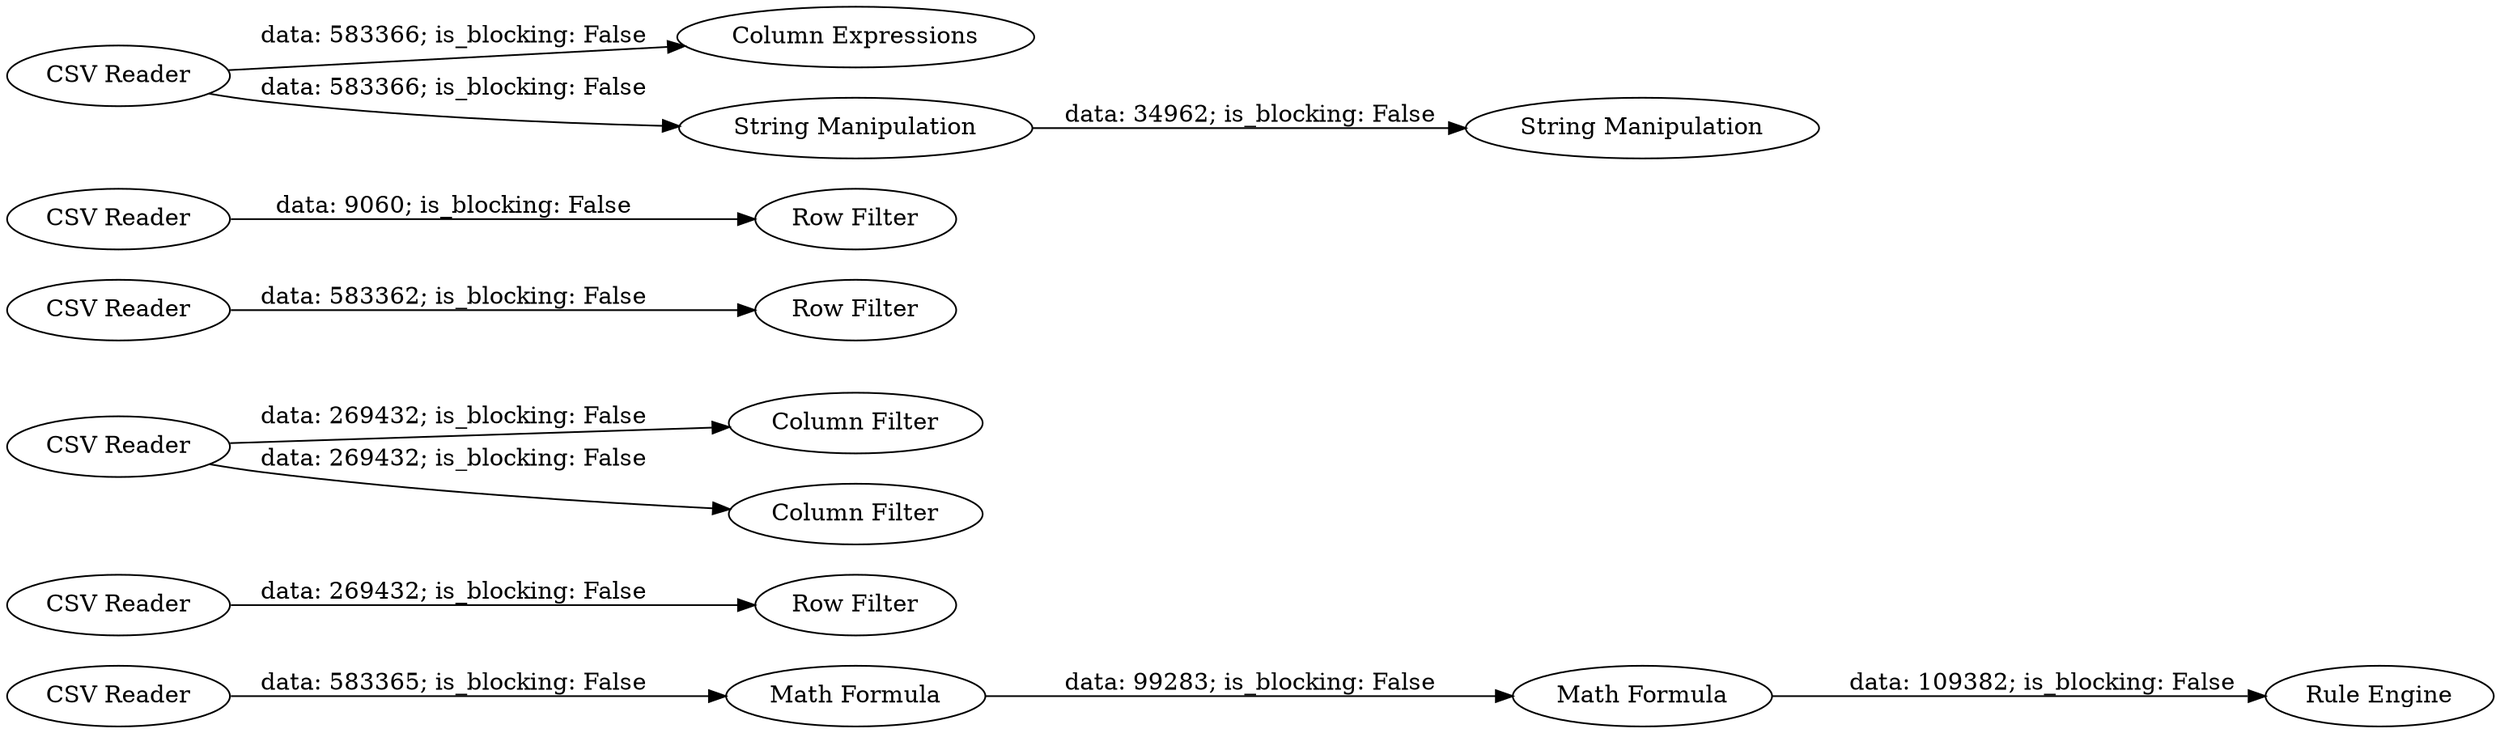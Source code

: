 digraph {
	"9006131744273832957_18" [label="CSV Reader"]
	"9006131744273832957_1" [label="CSV Reader"]
	"9006131744273832957_12" [label="CSV Reader"]
	"9006131744273832957_4" [label="Row Filter"]
	"9006131744273832957_11" [label="Column Filter"]
	"9006131744273832957_20" [label="Math Formula"]
	"9006131744273832957_6" [label="Row Filter"]
	"9006131744273832957_10" [label="Column Filter"]
	"9006131744273832957_5" [label="Row Filter"]
	"9006131744273832957_2" [label="CSV Reader"]
	"9006131744273832957_17" [label="CSV Reader"]
	"9006131744273832957_21" [label="Rule Engine"]
	"9006131744273832957_19" [label="Math Formula"]
	"9006131744273832957_3" [label="CSV Reader"]
	"9006131744273832957_16" [label="Column Expressions"]
	"9006131744273832957_14" [label="String Manipulation"]
	"9006131744273832957_15" [label="String Manipulation"]
	"9006131744273832957_17" -> "9006131744273832957_16" [label="data: 583366; is_blocking: False"]
	"9006131744273832957_17" -> "9006131744273832957_14" [label="data: 583366; is_blocking: False"]
	"9006131744273832957_2" -> "9006131744273832957_5" [label="data: 9060; is_blocking: False"]
	"9006131744273832957_12" -> "9006131744273832957_10" [label="data: 269432; is_blocking: False"]
	"9006131744273832957_12" -> "9006131744273832957_11" [label="data: 269432; is_blocking: False"]
	"9006131744273832957_19" -> "9006131744273832957_20" [label="data: 99283; is_blocking: False"]
	"9006131744273832957_18" -> "9006131744273832957_19" [label="data: 583365; is_blocking: False"]
	"9006131744273832957_3" -> "9006131744273832957_6" [label="data: 583362; is_blocking: False"]
	"9006131744273832957_14" -> "9006131744273832957_15" [label="data: 34962; is_blocking: False"]
	"9006131744273832957_1" -> "9006131744273832957_4" [label="data: 269432; is_blocking: False"]
	"9006131744273832957_20" -> "9006131744273832957_21" [label="data: 109382; is_blocking: False"]
	rankdir=LR
}
